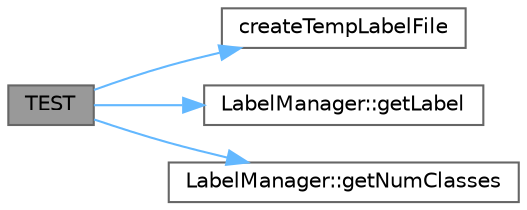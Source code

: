 digraph "TEST"
{
 // LATEX_PDF_SIZE
  bgcolor="transparent";
  edge [fontname=Helvetica,fontsize=10,labelfontname=Helvetica,labelfontsize=10];
  node [fontname=Helvetica,fontsize=10,shape=box,height=0.2,width=0.4];
  rankdir="LR";
  Node1 [id="Node000001",label="TEST",height=0.2,width=0.4,color="gray40", fillcolor="grey60", style="filled", fontcolor="black",tooltip=" "];
  Node1 -> Node2 [id="edge1_Node000001_Node000002",color="steelblue1",style="solid",tooltip=" "];
  Node2 [id="Node000002",label="createTempLabelFile",height=0.2,width=0.4,color="grey40", fillcolor="white", style="filled",URL="$test__LabelManager_8cpp.html#ab7e56fa2c734693de3026f7e86a575b2",tooltip=" "];
  Node1 -> Node3 [id="edge2_Node000001_Node000003",color="steelblue1",style="solid",tooltip=" "];
  Node3 [id="Node000003",label="LabelManager::getLabel",height=0.2,width=0.4,color="grey40", fillcolor="white", style="filled",URL="$classLabelManager.html#ab7dbc2910a5c5ddd69ceaafb097d9ddd",tooltip="Retorna o nome da label para um dado classId."];
  Node1 -> Node4 [id="edge3_Node000001_Node000004",color="steelblue1",style="solid",tooltip=" "];
  Node4 [id="Node000004",label="LabelManager::getNumClasses",height=0.2,width=0.4,color="grey40", fillcolor="white", style="filled",URL="$classLabelManager.html#a27397e39fedfd3d3d47eb5345b343fd1",tooltip="Retorna o número de classes carregadas."];
}
